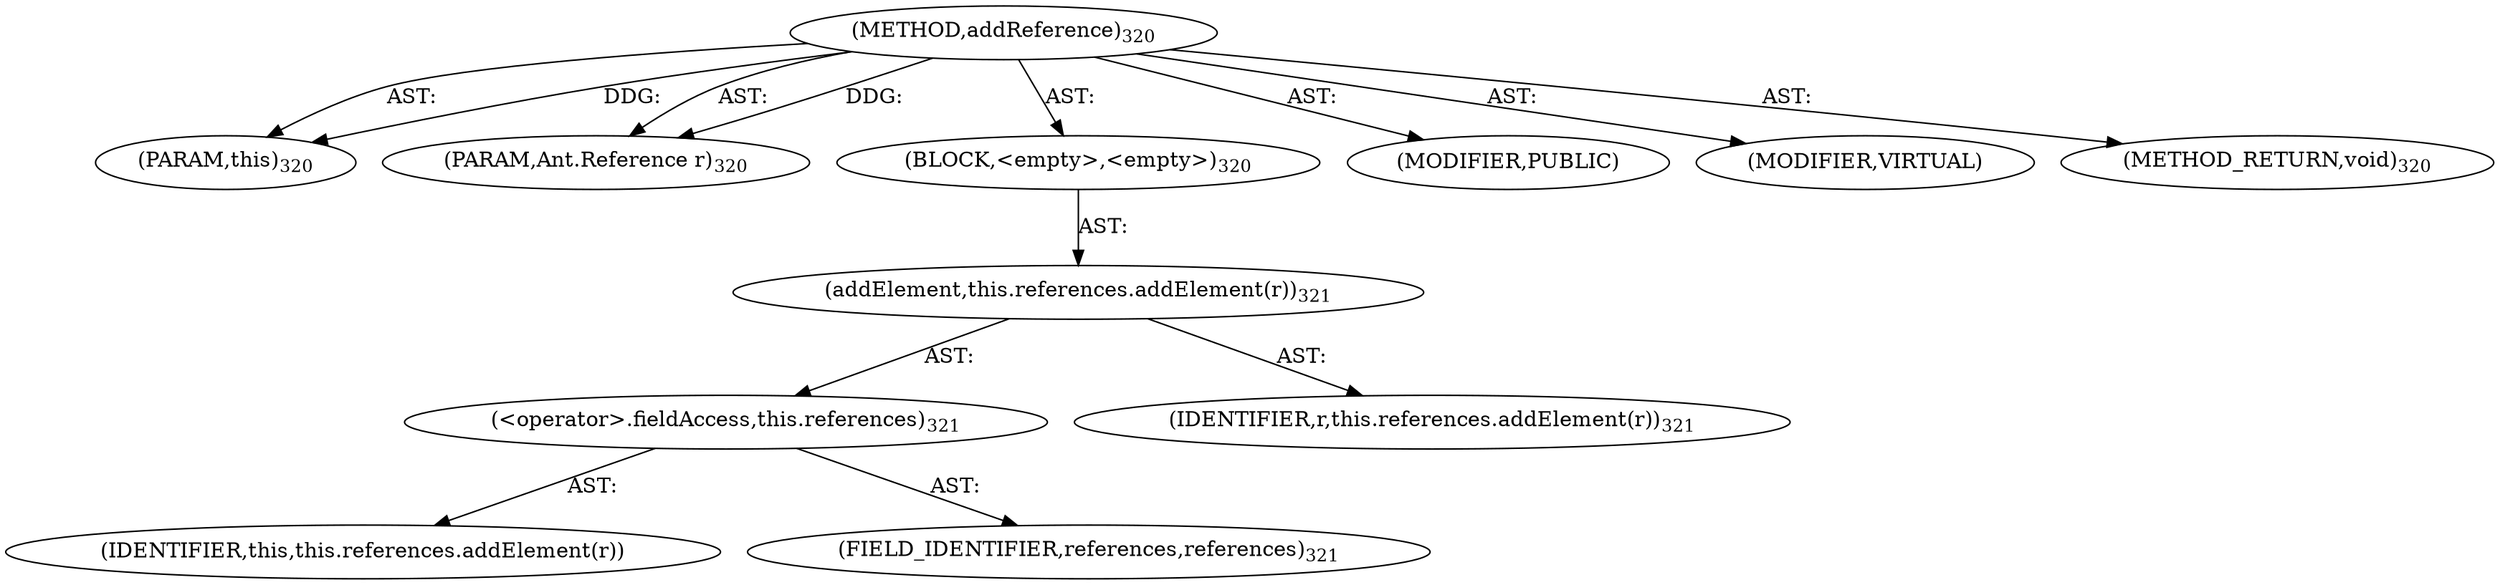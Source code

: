 digraph "addReference" {  
"111669149706" [label = <(METHOD,addReference)<SUB>320</SUB>> ]
"115964117021" [label = <(PARAM,this)<SUB>320</SUB>> ]
"115964117022" [label = <(PARAM,Ant.Reference r)<SUB>320</SUB>> ]
"25769803814" [label = <(BLOCK,&lt;empty&gt;,&lt;empty&gt;)<SUB>320</SUB>> ]
"30064771202" [label = <(addElement,this.references.addElement(r))<SUB>321</SUB>> ]
"30064771203" [label = <(&lt;operator&gt;.fieldAccess,this.references)<SUB>321</SUB>> ]
"68719476865" [label = <(IDENTIFIER,this,this.references.addElement(r))> ]
"55834574871" [label = <(FIELD_IDENTIFIER,references,references)<SUB>321</SUB>> ]
"68719476866" [label = <(IDENTIFIER,r,this.references.addElement(r))<SUB>321</SUB>> ]
"133143986207" [label = <(MODIFIER,PUBLIC)> ]
"133143986208" [label = <(MODIFIER,VIRTUAL)> ]
"128849018890" [label = <(METHOD_RETURN,void)<SUB>320</SUB>> ]
  "111669149706" -> "115964117021"  [ label = "AST: "] 
  "111669149706" -> "115964117022"  [ label = "AST: "] 
  "111669149706" -> "25769803814"  [ label = "AST: "] 
  "111669149706" -> "133143986207"  [ label = "AST: "] 
  "111669149706" -> "133143986208"  [ label = "AST: "] 
  "111669149706" -> "128849018890"  [ label = "AST: "] 
  "25769803814" -> "30064771202"  [ label = "AST: "] 
  "30064771202" -> "30064771203"  [ label = "AST: "] 
  "30064771202" -> "68719476866"  [ label = "AST: "] 
  "30064771203" -> "68719476865"  [ label = "AST: "] 
  "30064771203" -> "55834574871"  [ label = "AST: "] 
  "111669149706" -> "115964117021"  [ label = "DDG: "] 
  "111669149706" -> "115964117022"  [ label = "DDG: "] 
}
